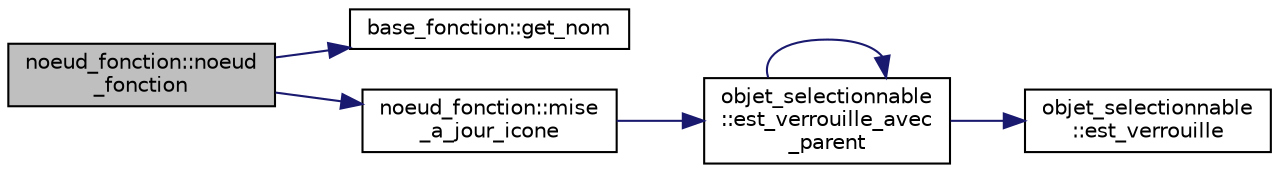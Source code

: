 digraph "noeud_fonction::noeud_fonction"
{
  edge [fontname="Helvetica",fontsize="10",labelfontname="Helvetica",labelfontsize="10"];
  node [fontname="Helvetica",fontsize="10",shape=record];
  rankdir="LR";
  Node0 [label="noeud_fonction::noeud\l_fonction",height=0.2,width=0.4,color="black", fillcolor="grey75", style="filled", fontcolor="black"];
  Node0 -> Node1 [color="midnightblue",fontsize="10",style="solid",fontname="Helvetica"];
  Node1 [label="base_fonction::get_nom",height=0.2,width=0.4,color="black", fillcolor="white", style="filled",URL="$classbase__fonction.html#aa184addbc0e71b3fd255b2f0b9e7c99e",tooltip="Retourne le nom de la fonction. "];
  Node0 -> Node2 [color="midnightblue",fontsize="10",style="solid",fontname="Helvetica"];
  Node2 [label="noeud_fonction::mise\l_a_jour_icone",height=0.2,width=0.4,color="black", fillcolor="white", style="filled",URL="$classnoeud__fonction.html#a8710e51af70c842c067e2b905091bc4e"];
  Node2 -> Node3 [color="midnightblue",fontsize="10",style="solid",fontname="Helvetica"];
  Node3 [label="objet_selectionnable\l::est_verrouille_avec\l_parent",height=0.2,width=0.4,color="black", fillcolor="white", style="filled",URL="$classobjet__selectionnable.html#a001c4584a6430689f478544ec560fb7e"];
  Node3 -> Node4 [color="midnightblue",fontsize="10",style="solid",fontname="Helvetica"];
  Node4 [label="objet_selectionnable\l::est_verrouille",height=0.2,width=0.4,color="black", fillcolor="white", style="filled",URL="$classobjet__selectionnable.html#ae9c29950b9e5b582338ac659ecc3e3d6"];
  Node3 -> Node3 [color="midnightblue",fontsize="10",style="solid",fontname="Helvetica"];
}
